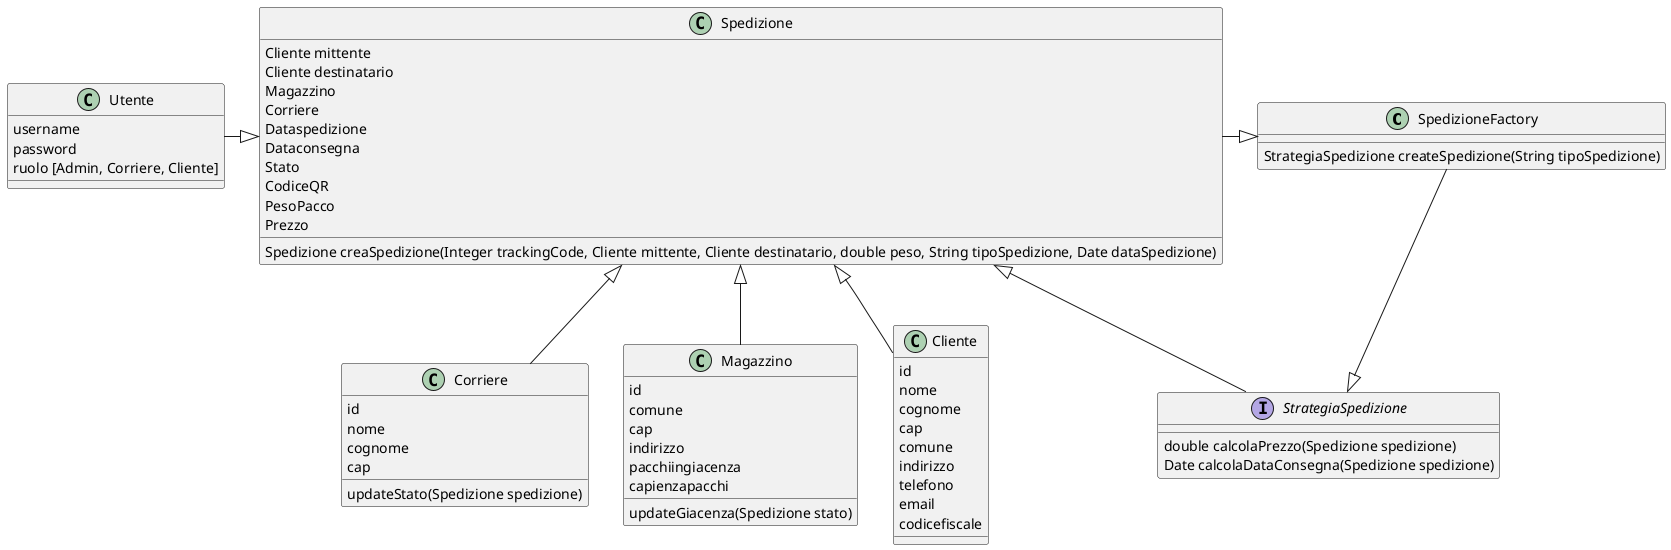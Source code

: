 @startuml
'https://plantuml.com/class-diagram

class SpedizioneFactory {
StrategiaSpedizione createSpedizione(String tipoSpedizione)
}
class Spedizione {
Cliente mittente
Cliente destinatario
Magazzino
Corriere
Dataspedizione
Dataconsegna
Stato
CodiceQR
PesoPacco
Prezzo
Spedizione creaSpedizione(Integer trackingCode, Cliente mittente, Cliente destinatario, double peso, String tipoSpedizione, Date dataSpedizione)
}
interface StrategiaSpedizione {
double calcolaPrezzo(Spedizione spedizione)
Date calcolaDataConsegna(Spedizione spedizione)
}
class Corriere {
id
nome
cognome
cap
updateStato(Spedizione spedizione)
}
class Magazzino {
id
comune
cap
indirizzo
pacchiingiacenza
capienzapacchi
updateGiacenza(Spedizione stato)
}
class Cliente {
id
nome
cognome
cap
comune
indirizzo
telefono
email
codicefiscale
}
class Utente {
username
password
ruolo [Admin, Corriere, Cliente]
}

Utente -|> Spedizione
Spedizione -|> SpedizioneFactory
SpedizioneFactory --|> StrategiaSpedizione
StrategiaSpedizione -|> Spedizione
Spedizione <|-- Cliente
Spedizione <|-- Magazzino
Spedizione <|-- Corriere





@enduml